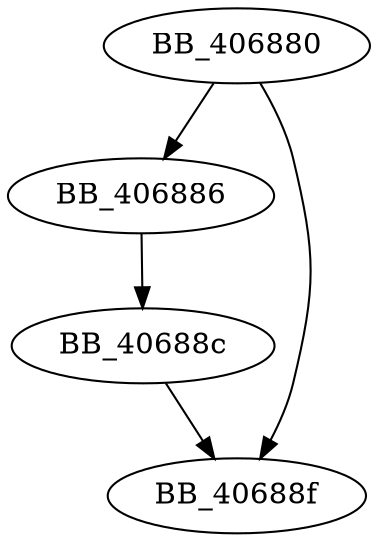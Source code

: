 DiGraph sub_406880{
BB_406880->BB_406886
BB_406880->BB_40688f
BB_406886->BB_40688c
BB_40688c->BB_40688f
}
